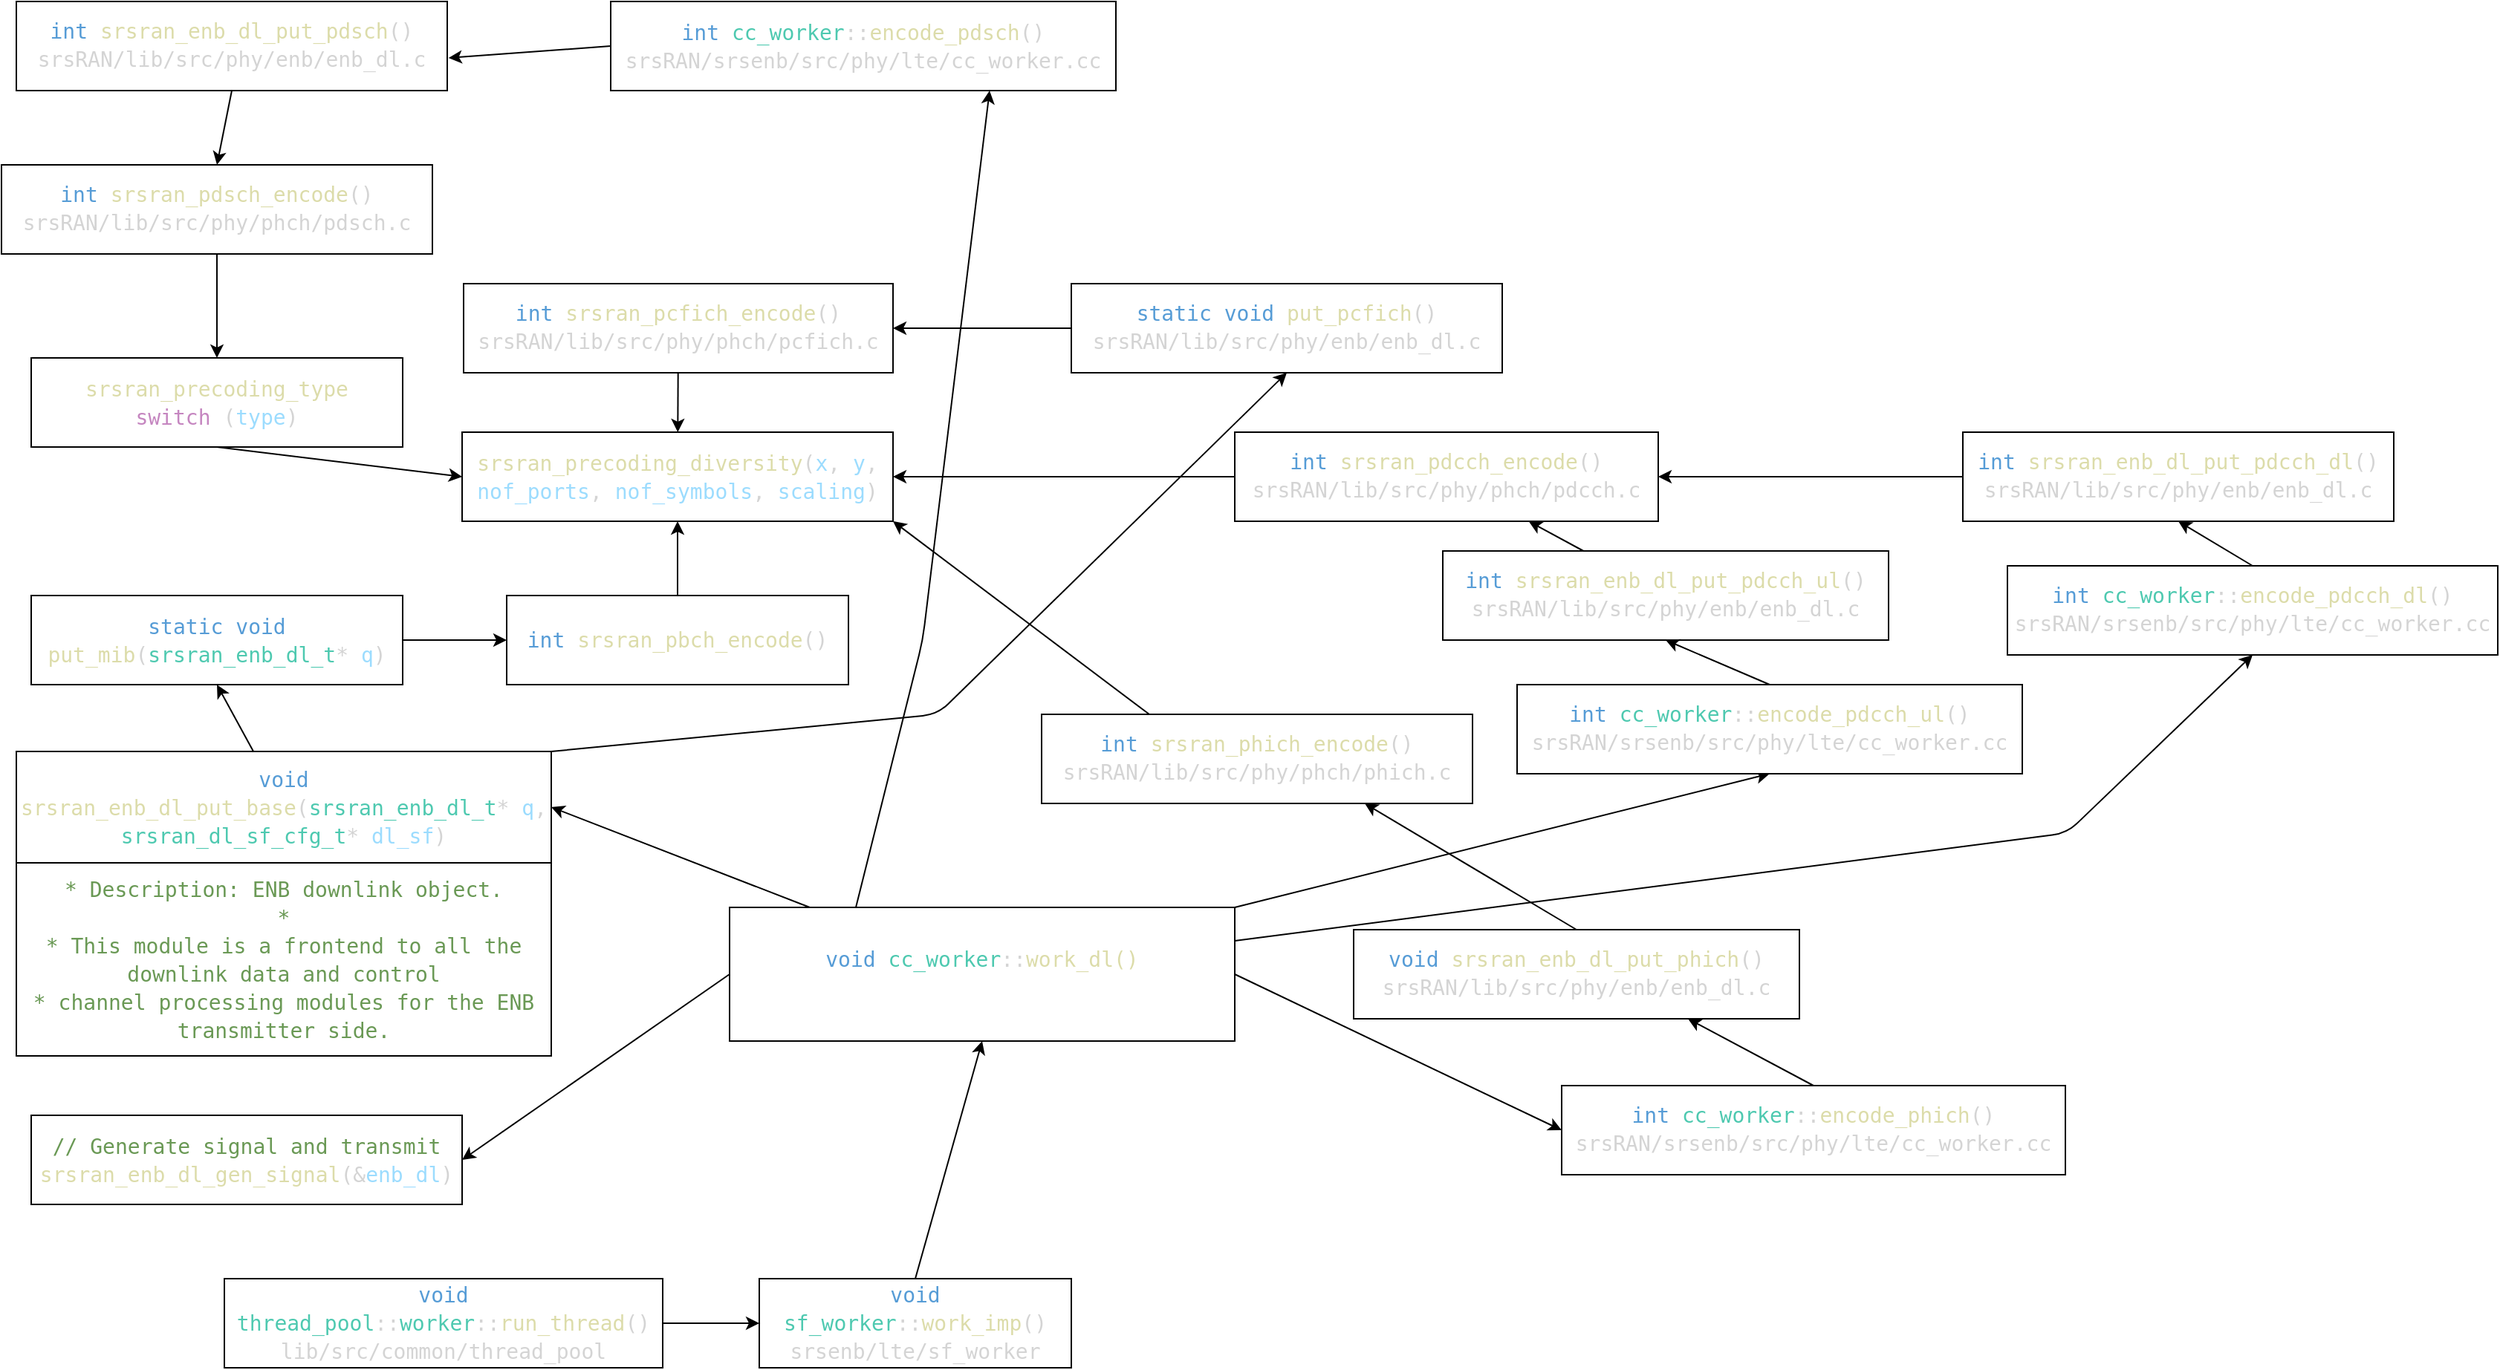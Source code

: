 <mxfile>
    <diagram id="Mt-PzZ6Dtlt6zmMSWGn5" name="Page-1">
        <mxGraphModel dx="921" dy="518" grid="1" gridSize="10" guides="1" tooltips="1" connect="1" arrows="1" fold="1" page="1" pageScale="1" pageWidth="850" pageHeight="1100" math="0" shadow="0">
            <root>
                <mxCell id="0"/>
                <mxCell id="1" parent="0"/>
                <mxCell id="10" style="edgeStyle=none;html=1;exitX=0.5;exitY=1;exitDx=0;exitDy=0;entryX=0;entryY=0.5;entryDx=0;entryDy=0;" parent="1" source="7" target="8" edge="1">
                    <mxGeometry relative="1" as="geometry"/>
                </mxCell>
                <mxCell id="7" value="&lt;div style=&quot;color: rgb(212, 212, 212); font-family: &amp;quot;Droid Sans Mono&amp;quot;, &amp;quot;monospace&amp;quot;, monospace; font-weight: normal; font-size: 14px; line-height: 19px;&quot;&gt;&lt;div&gt;&lt;span style=&quot;color: #dcdcaa;&quot;&gt;srsran_precoding_type&lt;/span&gt;&lt;/div&gt;&lt;div&gt;&lt;div style=&quot;line-height: 19px;&quot;&gt;&lt;span style=&quot;color: #c586c0;&quot;&gt;switch&lt;/span&gt; (&lt;span style=&quot;color: #9cdcfe;&quot;&gt;type&lt;/span&gt;)&lt;/div&gt;&lt;/div&gt;&lt;/div&gt;" style="rounded=0;whiteSpace=wrap;html=1;labelBackgroundColor=none;" parent="1" vertex="1">
                    <mxGeometry x="30" y="250" width="250" height="60" as="geometry"/>
                </mxCell>
                <mxCell id="8" value="&lt;div style=&quot;color: rgb(212, 212, 212); font-family: &amp;quot;Droid Sans Mono&amp;quot;, &amp;quot;monospace&amp;quot;, monospace; font-weight: normal; font-size: 14px; line-height: 19px;&quot;&gt;&lt;div&gt;&lt;span style=&quot;color: #dcdcaa;&quot;&gt;srsran_precoding_diversity&lt;/span&gt;&lt;span style=&quot;color: #d4d4d4;&quot;&gt;(&lt;/span&gt;&lt;span style=&quot;color: #9cdcfe;&quot;&gt;x&lt;/span&gt;&lt;span style=&quot;color: #d4d4d4;&quot;&gt;, &lt;/span&gt;&lt;span style=&quot;color: #9cdcfe;&quot;&gt;y&lt;/span&gt;&lt;span style=&quot;color: #d4d4d4;&quot;&gt;, &lt;/span&gt;&lt;span style=&quot;color: #9cdcfe;&quot;&gt;nof_ports&lt;/span&gt;&lt;span style=&quot;color: #d4d4d4;&quot;&gt;, &lt;/span&gt;&lt;span style=&quot;color: #9cdcfe;&quot;&gt;nof_symbols&lt;/span&gt;&lt;span style=&quot;color: #d4d4d4;&quot;&gt;, &lt;/span&gt;&lt;span style=&quot;color: #9cdcfe;&quot;&gt;scaling&lt;/span&gt;&lt;span style=&quot;color: #d4d4d4;&quot;&gt;)&lt;/span&gt;&lt;/div&gt;&lt;/div&gt;" style="rounded=0;whiteSpace=wrap;html=1;labelBackgroundColor=none;" parent="1" vertex="1">
                    <mxGeometry x="320" y="300" width="290" height="60" as="geometry"/>
                </mxCell>
                <mxCell id="13" style="edgeStyle=none;html=1;exitX=0.5;exitY=0;exitDx=0;exitDy=0;entryX=0.5;entryY=1;entryDx=0;entryDy=0;" parent="1" source="12" target="8" edge="1">
                    <mxGeometry relative="1" as="geometry"/>
                </mxCell>
                <mxCell id="12" value="&lt;div style=&quot;font-family: &amp;quot;Droid Sans Mono&amp;quot;, &amp;quot;monospace&amp;quot;, monospace; font-weight: normal; font-size: 14px; line-height: 19px; color: rgb(212, 212, 212);&quot;&gt;&lt;div&gt;&lt;span style=&quot;color: #569cd6;&quot;&gt;int&lt;/span&gt;&lt;span style=&quot;color: #d4d4d4;&quot;&gt; &lt;/span&gt;&lt;span style=&quot;color: #dcdcaa;&quot;&gt;srsran_pbch_encode&lt;/span&gt;&lt;span style=&quot;color: #d4d4d4;&quot;&gt;()&lt;/span&gt;&lt;/div&gt;&lt;/div&gt;" style="rounded=0;whiteSpace=wrap;html=1;labelBackgroundColor=none;" parent="1" vertex="1">
                    <mxGeometry x="350" y="410" width="230" height="60" as="geometry"/>
                </mxCell>
                <mxCell id="15" style="edgeStyle=none;html=1;" parent="1" source="14" target="12" edge="1">
                    <mxGeometry relative="1" as="geometry"/>
                </mxCell>
                <mxCell id="14" value="&lt;div style=&quot;color: rgb(212, 212, 212); font-family: &amp;quot;Droid Sans Mono&amp;quot;, &amp;quot;monospace&amp;quot;, monospace; font-weight: normal; font-size: 14px; line-height: 19px;&quot;&gt;&lt;div&gt;&lt;span style=&quot;color: #569cd6;&quot;&gt;static&lt;/span&gt;&lt;span style=&quot;color: #d4d4d4;&quot;&gt; &lt;/span&gt;&lt;span style=&quot;color: #569cd6;&quot;&gt;void&lt;/span&gt;&lt;span style=&quot;color: #d4d4d4;&quot;&gt; &lt;/span&gt;&lt;span style=&quot;color: #dcdcaa;&quot;&gt;put_mib&lt;/span&gt;&lt;span style=&quot;color: #d4d4d4;&quot;&gt;(&lt;/span&gt;&lt;span style=&quot;color: #4ec9b0;&quot;&gt;srsran_enb_dl_t&lt;/span&gt;&lt;span style=&quot;color: #d4d4d4;&quot;&gt;* &lt;/span&gt;&lt;span style=&quot;color: #9cdcfe;&quot;&gt;q&lt;/span&gt;&lt;span style=&quot;color: #d4d4d4;&quot;&gt;)&lt;/span&gt;&lt;/div&gt;&lt;/div&gt;" style="rounded=0;whiteSpace=wrap;html=1;labelBackgroundColor=none;" parent="1" vertex="1">
                    <mxGeometry x="30" y="410" width="250" height="60" as="geometry"/>
                </mxCell>
                <mxCell id="17" style="edgeStyle=none;html=1;entryX=0.5;entryY=1;entryDx=0;entryDy=0;" parent="1" source="16" target="14" edge="1">
                    <mxGeometry relative="1" as="geometry"/>
                </mxCell>
                <mxCell id="40" style="edgeStyle=none;html=1;exitX=1;exitY=0;exitDx=0;exitDy=0;entryX=0.5;entryY=1;entryDx=0;entryDy=0;" edge="1" parent="1" source="16" target="38">
                    <mxGeometry relative="1" as="geometry">
                        <Array as="points">
                            <mxPoint x="640" y="490"/>
                        </Array>
                    </mxGeometry>
                </mxCell>
                <mxCell id="16" value="&lt;div style=&quot;color: rgb(212, 212, 212); font-family: &amp;quot;Droid Sans Mono&amp;quot;, &amp;quot;monospace&amp;quot;, monospace; font-weight: normal; font-size: 14px; line-height: 19px;&quot;&gt;&lt;div&gt;&lt;span style=&quot;color: #569cd6;&quot;&gt;void&lt;/span&gt;&lt;span style=&quot;color: #d4d4d4;&quot;&gt; &lt;/span&gt;&lt;span style=&quot;color: #dcdcaa;&quot;&gt;srsran_enb_dl_put_base&lt;/span&gt;&lt;span style=&quot;color: #d4d4d4;&quot;&gt;(&lt;/span&gt;&lt;span style=&quot;color: #4ec9b0;&quot;&gt;srsran_enb_dl_t&lt;/span&gt;&lt;span style=&quot;color: #d4d4d4;&quot;&gt;* &lt;/span&gt;&lt;span style=&quot;color: #9cdcfe;&quot;&gt;q&lt;/span&gt;&lt;span style=&quot;color: #d4d4d4;&quot;&gt;, &lt;/span&gt;&lt;span style=&quot;color: #4ec9b0;&quot;&gt;srsran_dl_sf_cfg_t&lt;/span&gt;&lt;span style=&quot;color: #d4d4d4;&quot;&gt;* &lt;/span&gt;&lt;span style=&quot;color: #9cdcfe;&quot;&gt;dl_sf&lt;/span&gt;&lt;span style=&quot;color: #d4d4d4;&quot;&gt;)&lt;/span&gt;&lt;/div&gt;&lt;/div&gt;" style="rounded=0;whiteSpace=wrap;html=1;labelBackgroundColor=none;" parent="1" vertex="1">
                    <mxGeometry x="20" y="515" width="360" height="75" as="geometry"/>
                </mxCell>
                <mxCell id="18" value="&lt;div style=&quot;color: rgb(212, 212, 212); font-family: &amp;quot;Droid Sans Mono&amp;quot;, &amp;quot;monospace&amp;quot;, monospace; font-weight: normal; font-size: 14px; line-height: 19px;&quot;&gt;&lt;div&gt;&lt;span style=&quot;color: #6a9955;&quot;&gt; *  Description:  ENB downlink object.&lt;/span&gt;&lt;/div&gt;&lt;div&gt;&lt;span style=&quot;color: #6a9955;&quot;&gt; *&lt;/span&gt;&lt;/div&gt;&lt;div&gt;&lt;span style=&quot;color: #6a9955;&quot;&gt; *                This module is a frontend to all the downlink data and control&lt;/span&gt;&lt;/div&gt;&lt;div&gt;&lt;span style=&quot;color: #6a9955;&quot;&gt; *                channel processing modules for the ENB transmitter side.&lt;/span&gt;&lt;/div&gt;&lt;/div&gt;" style="rounded=0;whiteSpace=wrap;html=1;labelBackgroundColor=none;" parent="1" vertex="1">
                    <mxGeometry x="20" y="590" width="360" height="130" as="geometry"/>
                </mxCell>
                <mxCell id="20" style="edgeStyle=none;html=1;entryX=1;entryY=0.5;entryDx=0;entryDy=0;" parent="1" source="19" target="16" edge="1">
                    <mxGeometry relative="1" as="geometry"/>
                </mxCell>
                <mxCell id="22" style="edgeStyle=none;html=1;exitX=0;exitY=0.5;exitDx=0;exitDy=0;entryX=1;entryY=0.5;entryDx=0;entryDy=0;" parent="1" source="19" target="21" edge="1">
                    <mxGeometry relative="1" as="geometry"/>
                </mxCell>
                <mxCell id="35" style="edgeStyle=none;html=1;exitX=0.25;exitY=0;exitDx=0;exitDy=0;entryX=0.75;entryY=1;entryDx=0;entryDy=0;" parent="1" source="19" target="32" edge="1">
                    <mxGeometry relative="1" as="geometry">
                        <mxPoint x="670" y="440" as="targetPoint"/>
                        <Array as="points">
                            <mxPoint x="630" y="440"/>
                        </Array>
                    </mxGeometry>
                </mxCell>
                <mxCell id="47" style="edgeStyle=none;html=1;exitX=1;exitY=0;exitDx=0;exitDy=0;entryX=0.5;entryY=1;entryDx=0;entryDy=0;" edge="1" parent="1" source="19" target="45">
                    <mxGeometry relative="1" as="geometry"/>
                </mxCell>
                <mxCell id="54" style="edgeStyle=none;html=1;exitX=1;exitY=0.5;exitDx=0;exitDy=0;entryX=0;entryY=0.5;entryDx=0;entryDy=0;" edge="1" parent="1" source="19" target="52">
                    <mxGeometry relative="1" as="geometry"/>
                </mxCell>
                <mxCell id="59" style="edgeStyle=none;html=1;exitX=1;exitY=0.25;exitDx=0;exitDy=0;entryX=0.5;entryY=1;entryDx=0;entryDy=0;fontColor=#FFFFFF;" edge="1" parent="1" source="19" target="57">
                    <mxGeometry relative="1" as="geometry">
                        <Array as="points">
                            <mxPoint x="1400" y="570"/>
                        </Array>
                    </mxGeometry>
                </mxCell>
                <mxCell id="19" value="&lt;div style=&quot;line-height: 19px;&quot;&gt;&lt;div style=&quot;&quot;&gt;&lt;div style=&quot;font-family: &amp;quot;Droid Sans Mono&amp;quot;, &amp;quot;monospace&amp;quot;, monospace; font-size: 14px; font-weight: normal; color: rgb(212, 212, 212); line-height: 19px;&quot;&gt;&lt;span style=&quot;color: #569cd6;&quot;&gt;void&lt;/span&gt; &lt;span style=&quot;color: #4ec9b0;&quot;&gt;cc_worker&lt;/span&gt;::&lt;span style=&quot;color: #dcdcaa;&quot;&gt;work_dl()&lt;/span&gt;&lt;/div&gt;&lt;div style=&quot;line-height: 19px;&quot;&gt;&lt;font color=&quot;#ffffff&quot; face=&quot;Droid Sans Mono, monospace, monospace&quot;&gt;&lt;span style=&quot;font-size: 14px;&quot;&gt;srsRAN/srsenb/src/phy/lte/cc_worker.cc&lt;/span&gt;&lt;/font&gt;&lt;br&gt;&lt;/div&gt;&lt;/div&gt;&lt;/div&gt;" style="rounded=0;whiteSpace=wrap;html=1;labelBackgroundColor=none;" parent="1" vertex="1">
                    <mxGeometry x="500" y="620" width="340" height="90" as="geometry"/>
                </mxCell>
                <mxCell id="21" value="&lt;div style=&quot;color: rgb(212, 212, 212); font-family: &amp;quot;Droid Sans Mono&amp;quot;, &amp;quot;monospace&amp;quot;, monospace; font-weight: normal; font-size: 14px; line-height: 19px;&quot;&gt;&lt;div&gt;&lt;span style=&quot;color: #6a9955;&quot;&gt;  // Generate signal and transmit&lt;/span&gt;&lt;/div&gt;&lt;div&gt;&lt;span style=&quot;color: #d4d4d4;&quot;&gt;  &lt;/span&gt;&lt;span style=&quot;color: #dcdcaa;&quot;&gt;srsran_enb_dl_gen_signal&lt;/span&gt;&lt;span style=&quot;color: #d4d4d4;&quot;&gt;(&amp;amp;&lt;/span&gt;&lt;span style=&quot;color: #9cdcfe;&quot;&gt;enb_dl&lt;/span&gt;&lt;span style=&quot;color: #d4d4d4;&quot;&gt;)&lt;/span&gt;&lt;/div&gt;&lt;/div&gt;" style="rounded=0;whiteSpace=wrap;html=1;labelBackgroundColor=none;" parent="1" vertex="1">
                    <mxGeometry x="30" y="760" width="290" height="60" as="geometry"/>
                </mxCell>
                <mxCell id="24" style="edgeStyle=none;html=1;exitX=0.5;exitY=0;exitDx=0;exitDy=0;entryX=0.5;entryY=1;entryDx=0;entryDy=0;" parent="1" source="23" target="19" edge="1">
                    <mxGeometry relative="1" as="geometry"/>
                </mxCell>
                <mxCell id="23" value="&lt;div style=&quot;color: rgb(212, 212, 212); font-family: &amp;quot;Droid Sans Mono&amp;quot;, &amp;quot;monospace&amp;quot;, monospace; font-weight: normal; font-size: 14px; line-height: 19px;&quot;&gt;&lt;div&gt;&lt;span style=&quot;color: #569cd6;&quot;&gt;void&lt;/span&gt;&lt;span style=&quot;color: #d4d4d4;&quot;&gt; &lt;/span&gt;&lt;span style=&quot;color: #4ec9b0;&quot;&gt;sf_worker&lt;/span&gt;&lt;span style=&quot;color: #d4d4d4;&quot;&gt;::&lt;/span&gt;&lt;span style=&quot;color: #dcdcaa;&quot;&gt;work_imp&lt;/span&gt;&lt;span style=&quot;color: #d4d4d4;&quot;&gt;()&lt;/span&gt;&lt;/div&gt;&lt;div&gt;&lt;span style=&quot;color: #d4d4d4;&quot;&gt;srsenb/lte/sf_worker&lt;/span&gt;&lt;/div&gt;&lt;/div&gt;" style="rounded=0;whiteSpace=wrap;html=1;labelBackgroundColor=none;" parent="1" vertex="1">
                    <mxGeometry x="520" y="870" width="210" height="60" as="geometry"/>
                </mxCell>
                <mxCell id="26" style="edgeStyle=none;html=1;exitX=1;exitY=0.5;exitDx=0;exitDy=0;entryX=0;entryY=0.5;entryDx=0;entryDy=0;" parent="1" source="25" target="23" edge="1">
                    <mxGeometry relative="1" as="geometry"/>
                </mxCell>
                <mxCell id="25" value="&lt;div style=&quot;color: rgb(212, 212, 212); font-family: &amp;quot;Droid Sans Mono&amp;quot;, &amp;quot;monospace&amp;quot;, monospace; font-weight: normal; font-size: 14px; line-height: 19px;&quot;&gt;&lt;div&gt;&lt;span style=&quot;color: #569cd6;&quot;&gt;void&lt;/span&gt;&lt;span style=&quot;color: #d4d4d4;&quot;&gt; &lt;/span&gt;&lt;span style=&quot;color: #4ec9b0;&quot;&gt;thread_pool&lt;/span&gt;&lt;span style=&quot;color: #d4d4d4;&quot;&gt;::&lt;/span&gt;&lt;span style=&quot;color: #4ec9b0;&quot;&gt;worker&lt;/span&gt;&lt;span style=&quot;color: #d4d4d4;&quot;&gt;::&lt;/span&gt;&lt;span style=&quot;color: #dcdcaa;&quot;&gt;run_thread&lt;/span&gt;&lt;span style=&quot;color: #d4d4d4;&quot;&gt;()&lt;/span&gt;&lt;/div&gt;&lt;div&gt;&lt;span style=&quot;color: #d4d4d4;&quot;&gt;lib/src/common/thread_pool&lt;/span&gt;&lt;/div&gt;&lt;/div&gt;" style="rounded=0;whiteSpace=wrap;html=1;labelBackgroundColor=none;" parent="1" vertex="1">
                    <mxGeometry x="160" y="870" width="295" height="60" as="geometry"/>
                </mxCell>
                <mxCell id="28" style="edgeStyle=none;html=1;entryX=0.5;entryY=0;entryDx=0;entryDy=0;" parent="1" source="27" target="7" edge="1">
                    <mxGeometry relative="1" as="geometry"/>
                </mxCell>
                <mxCell id="27" value="&lt;div style=&quot;line-height: 19px;&quot;&gt;&lt;div style=&quot;color: rgb(212, 212, 212); font-family: &amp;quot;Droid Sans Mono&amp;quot;, &amp;quot;monospace&amp;quot;, monospace; font-size: 14px; font-weight: normal;&quot;&gt;&lt;span style=&quot;color: #569cd6;&quot;&gt;int&lt;/span&gt;&lt;span style=&quot;color: #d4d4d4;&quot;&gt; &lt;/span&gt;&lt;span style=&quot;color: #dcdcaa;&quot;&gt;srsran_pdsch_encode&lt;/span&gt;&lt;span style=&quot;color: #d4d4d4;&quot;&gt;()&lt;/span&gt;&lt;/div&gt;&lt;div style=&quot;&quot;&gt;&lt;font face=&quot;Droid Sans Mono, monospace, monospace&quot; color=&quot;#d4d4d4&quot;&gt;&lt;span style=&quot;font-size: 14px;&quot;&gt;srsRAN/lib/src/phy/phch/pdsch.c&lt;/span&gt;&lt;/font&gt;&lt;br&gt;&lt;/div&gt;&lt;/div&gt;" style="rounded=0;whiteSpace=wrap;html=1;labelBackgroundColor=none;" parent="1" vertex="1">
                    <mxGeometry x="10" y="120" width="290" height="60" as="geometry"/>
                </mxCell>
                <mxCell id="31" style="edgeStyle=none;html=1;exitX=0.5;exitY=1;exitDx=0;exitDy=0;entryX=0.5;entryY=0;entryDx=0;entryDy=0;" parent="1" source="29" target="27" edge="1">
                    <mxGeometry relative="1" as="geometry"/>
                </mxCell>
                <mxCell id="29" value="&lt;div style=&quot;color: rgb(212, 212, 212); font-family: &amp;quot;Droid Sans Mono&amp;quot;, &amp;quot;monospace&amp;quot;, monospace; font-size: 14px; line-height: 19px;&quot;&gt;&lt;span style=&quot;color: #569cd6;&quot;&gt;int&lt;/span&gt; &lt;span style=&quot;color: #dcdcaa;&quot;&gt;srsran_enb_dl_put_pdsch&lt;/span&gt;()&lt;/div&gt;&lt;div style=&quot;line-height: 19px;&quot;&gt;&lt;font face=&quot;Droid Sans Mono, monospace, monospace&quot; color=&quot;#d4d4d4&quot;&gt;&lt;span style=&quot;font-size: 14px;&quot;&gt;srsRAN/lib/src/phy/enb/enb_dl.c&lt;/span&gt;&lt;/font&gt;&lt;br&gt;&lt;/div&gt;" style="rounded=0;whiteSpace=wrap;html=1;labelBackgroundColor=none;" parent="1" vertex="1">
                    <mxGeometry x="20" y="10" width="290" height="60" as="geometry"/>
                </mxCell>
                <mxCell id="33" style="edgeStyle=none;html=1;exitX=0;exitY=0.5;exitDx=0;exitDy=0;entryX=1.003;entryY=0.633;entryDx=0;entryDy=0;entryPerimeter=0;" parent="1" source="32" target="29" edge="1">
                    <mxGeometry relative="1" as="geometry"/>
                </mxCell>
                <mxCell id="32" value="&lt;div style=&quot;color: rgb(212, 212, 212); font-family: &amp;quot;Droid Sans Mono&amp;quot;, &amp;quot;monospace&amp;quot;, monospace; font-size: 14px; line-height: 19px;&quot;&gt;&lt;span style=&quot;color: #569cd6;&quot;&gt;int&lt;/span&gt; &lt;span style=&quot;color: #4ec9b0;&quot;&gt;cc_worker&lt;/span&gt;::&lt;span style=&quot;color: #dcdcaa;&quot;&gt;encode_pdsch&lt;/span&gt;()&lt;/div&gt;&lt;div style=&quot;color: rgb(212, 212, 212); font-family: &amp;quot;Droid Sans Mono&amp;quot;, &amp;quot;monospace&amp;quot;, monospace; font-size: 14px; line-height: 19px;&quot;&gt;&lt;span style=&quot;font-family: &amp;quot;Droid Sans Mono&amp;quot;, monospace, monospace; background-color: initial;&quot;&gt;srsRAN/srsenb/src/phy/lte/cc_worker.cc&lt;/span&gt;&lt;/div&gt;" style="rounded=0;whiteSpace=wrap;html=1;labelBackgroundColor=none;" parent="1" vertex="1">
                    <mxGeometry x="420" y="10" width="340" height="60" as="geometry"/>
                </mxCell>
                <mxCell id="37" style="edgeStyle=none;html=1;" edge="1" parent="1" source="36" target="8">
                    <mxGeometry relative="1" as="geometry"/>
                </mxCell>
                <mxCell id="36" value="&lt;div style=&quot;line-height: 19px;&quot;&gt;&lt;div style=&quot;color: rgb(212, 212, 212); font-family: &amp;quot;Droid Sans Mono&amp;quot;, &amp;quot;monospace&amp;quot;, monospace; font-size: 14px; font-weight: normal;&quot;&gt;&lt;span style=&quot;color: #569cd6;&quot;&gt;int&lt;/span&gt;&lt;span style=&quot;color: #d4d4d4;&quot;&gt; &lt;/span&gt;&lt;span style=&quot;color: #dcdcaa;&quot;&gt;srsran_pcfich_encode&lt;/span&gt;&lt;span style=&quot;color: #d4d4d4;&quot;&gt;()&lt;/span&gt;&lt;/div&gt;&lt;div style=&quot;&quot;&gt;&lt;font face=&quot;Droid Sans Mono, monospace, monospace&quot; color=&quot;#d4d4d4&quot;&gt;&lt;span style=&quot;font-size: 14px;&quot;&gt;srsRAN/lib/src/phy/phch/pcfich.c&lt;/span&gt;&lt;/font&gt;&lt;br&gt;&lt;/div&gt;&lt;/div&gt;" style="rounded=0;whiteSpace=wrap;html=1;labelBackgroundColor=none;" vertex="1" parent="1">
                    <mxGeometry x="321" y="200" width="289" height="60" as="geometry"/>
                </mxCell>
                <mxCell id="39" style="edgeStyle=none;html=1;exitX=0;exitY=0.5;exitDx=0;exitDy=0;entryX=1;entryY=0.5;entryDx=0;entryDy=0;" edge="1" parent="1" source="38" target="36">
                    <mxGeometry relative="1" as="geometry"/>
                </mxCell>
                <mxCell id="38" value="&lt;div style=&quot;color: rgb(212, 212, 212); font-family: &amp;quot;Droid Sans Mono&amp;quot;, &amp;quot;monospace&amp;quot;, monospace; font-size: 14px; line-height: 19px;&quot;&gt;&lt;span style=&quot;color: #569cd6;&quot;&gt;static&lt;/span&gt; &lt;span style=&quot;color: #569cd6;&quot;&gt;void&lt;/span&gt; &lt;span style=&quot;color: #dcdcaa;&quot;&gt;put_pcfich&lt;/span&gt;()&lt;/div&gt;&lt;div style=&quot;line-height: 19px;&quot;&gt;&lt;font face=&quot;Droid Sans Mono, monospace, monospace&quot; color=&quot;#d4d4d4&quot;&gt;&lt;span style=&quot;font-size: 14px;&quot;&gt;srsRAN/lib/src/phy/enb/enb_dl.c&lt;/span&gt;&lt;/font&gt;&lt;br&gt;&lt;/div&gt;" style="rounded=0;whiteSpace=wrap;html=1;labelBackgroundColor=none;" vertex="1" parent="1">
                    <mxGeometry x="730" y="200" width="290" height="60" as="geometry"/>
                </mxCell>
                <mxCell id="42" style="edgeStyle=none;html=1;entryX=1;entryY=0.5;entryDx=0;entryDy=0;" edge="1" parent="1" source="41" target="8">
                    <mxGeometry relative="1" as="geometry"/>
                </mxCell>
                <mxCell id="41" value="&lt;div style=&quot;line-height: 19px;&quot;&gt;&lt;div style=&quot;color: rgb(212, 212, 212); font-family: &amp;quot;Droid Sans Mono&amp;quot;, &amp;quot;monospace&amp;quot;, monospace; font-size: 14px; font-weight: normal;&quot;&gt;&lt;span style=&quot;color: #569cd6;&quot;&gt;int&lt;/span&gt;&lt;span style=&quot;color: #d4d4d4;&quot;&gt; &lt;/span&gt;&lt;span style=&quot;color: #dcdcaa;&quot;&gt;srsran_pdcch_encode&lt;/span&gt;&lt;span style=&quot;color: #d4d4d4;&quot;&gt;()&lt;/span&gt;&lt;/div&gt;&lt;div style=&quot;&quot;&gt;&lt;font face=&quot;Droid Sans Mono, monospace, monospace&quot; color=&quot;#d4d4d4&quot;&gt;&lt;span style=&quot;font-size: 14px;&quot;&gt;srsRAN/lib/src/phy/phch/pdcch.c&lt;/span&gt;&lt;/font&gt;&lt;br&gt;&lt;/div&gt;&lt;/div&gt;" style="rounded=0;whiteSpace=wrap;html=1;labelBackgroundColor=none;" vertex="1" parent="1">
                    <mxGeometry x="840" y="300" width="285" height="60" as="geometry"/>
                </mxCell>
                <mxCell id="44" style="edgeStyle=none;html=1;" edge="1" parent="1" source="43" target="41">
                    <mxGeometry relative="1" as="geometry"/>
                </mxCell>
                <mxCell id="43" value="&lt;div style=&quot;color: rgb(212, 212, 212); font-family: &amp;quot;Droid Sans Mono&amp;quot;, &amp;quot;monospace&amp;quot;, monospace; font-size: 14px; line-height: 19px;&quot;&gt;&lt;span style=&quot;color: #569cd6;&quot;&gt;int&lt;/span&gt; &lt;span style=&quot;color: #dcdcaa;&quot;&gt;srsran_enb_dl_put_pdcch_ul&lt;/span&gt;()&lt;/div&gt;&lt;div style=&quot;line-height: 19px;&quot;&gt;&lt;font face=&quot;Droid Sans Mono, monospace, monospace&quot; color=&quot;#d4d4d4&quot;&gt;&lt;span style=&quot;font-size: 14px;&quot;&gt;srsRAN/lib/src/phy/enb/enb_dl.c&lt;/span&gt;&lt;/font&gt;&lt;/div&gt;" style="rounded=0;whiteSpace=wrap;html=1;labelBackgroundColor=none;" vertex="1" parent="1">
                    <mxGeometry x="980" y="380" width="300" height="60" as="geometry"/>
                </mxCell>
                <mxCell id="46" style="edgeStyle=none;html=1;exitX=0.5;exitY=0;exitDx=0;exitDy=0;entryX=0.5;entryY=1;entryDx=0;entryDy=0;" edge="1" parent="1" source="45" target="43">
                    <mxGeometry relative="1" as="geometry"/>
                </mxCell>
                <mxCell id="45" value="&lt;div style=&quot;color: rgb(212, 212, 212); font-family: &amp;quot;Droid Sans Mono&amp;quot;, &amp;quot;monospace&amp;quot;, monospace; font-size: 14px; line-height: 19px;&quot;&gt;&lt;span style=&quot;color: #569cd6;&quot;&gt;int&lt;/span&gt; &lt;span style=&quot;color: #4ec9b0;&quot;&gt;cc_worker&lt;/span&gt;::&lt;span style=&quot;color: #dcdcaa;&quot;&gt;encode_pdcch_ul&lt;/span&gt;()&lt;/div&gt;&lt;div style=&quot;line-height: 19px;&quot;&gt;&lt;font face=&quot;Droid Sans Mono, monospace, monospace&quot; color=&quot;#d4d4d4&quot;&gt;&lt;span style=&quot;font-size: 14px;&quot;&gt;srsRAN/srsenb/src/phy/lte/cc_worker.cc&lt;/span&gt;&lt;/font&gt;&lt;br&gt;&lt;/div&gt;" style="rounded=0;whiteSpace=wrap;html=1;labelBackgroundColor=none;" vertex="1" parent="1">
                    <mxGeometry x="1030" y="470" width="340" height="60" as="geometry"/>
                </mxCell>
                <mxCell id="49" style="edgeStyle=none;html=1;exitX=0.25;exitY=0;exitDx=0;exitDy=0;entryX=1;entryY=1;entryDx=0;entryDy=0;" edge="1" parent="1" source="48" target="8">
                    <mxGeometry relative="1" as="geometry"/>
                </mxCell>
                <mxCell id="48" value="&lt;div style=&quot;color: rgb(212, 212, 212); font-family: &amp;quot;Droid Sans Mono&amp;quot;, &amp;quot;monospace&amp;quot;, monospace; font-size: 14px; line-height: 19px;&quot;&gt;&lt;span style=&quot;color: #569cd6;&quot;&gt;int&lt;/span&gt; &lt;span style=&quot;color: #dcdcaa;&quot;&gt;srsran_phich_encode&lt;/span&gt;()&lt;/div&gt;&lt;div style=&quot;line-height: 19px;&quot;&gt;&lt;font face=&quot;Droid Sans Mono, monospace, monospace&quot; color=&quot;#d4d4d4&quot;&gt;&lt;span style=&quot;font-size: 14px;&quot;&gt;srsRAN/lib/src/phy/phch/phich.c&lt;/span&gt;&lt;/font&gt;&lt;br&gt;&lt;/div&gt;" style="rounded=0;whiteSpace=wrap;html=1;labelBackgroundColor=none;" vertex="1" parent="1">
                    <mxGeometry x="710" y="490" width="290" height="60" as="geometry"/>
                </mxCell>
                <mxCell id="51" style="edgeStyle=none;html=1;exitX=0.5;exitY=0;exitDx=0;exitDy=0;entryX=0.75;entryY=1;entryDx=0;entryDy=0;" edge="1" parent="1" source="50" target="48">
                    <mxGeometry relative="1" as="geometry"/>
                </mxCell>
                <mxCell id="50" value="&lt;div style=&quot;line-height: 19px;&quot;&gt;&lt;div style=&quot;color: rgb(212, 212, 212); font-family: &amp;quot;Droid Sans Mono&amp;quot;, &amp;quot;monospace&amp;quot;, monospace; font-size: 14px; font-weight: normal;&quot;&gt;&lt;span style=&quot;color: #569cd6;&quot;&gt;void&lt;/span&gt;&lt;span style=&quot;color: #d4d4d4;&quot;&gt; &lt;/span&gt;&lt;span style=&quot;color: #dcdcaa;&quot;&gt;srsran_enb_dl_put_phich&lt;/span&gt;&lt;span style=&quot;color: #d4d4d4;&quot;&gt;()&lt;/span&gt;&lt;/div&gt;&lt;div style=&quot;&quot;&gt;&lt;font face=&quot;Droid Sans Mono, monospace, monospace&quot; color=&quot;#d4d4d4&quot;&gt;&lt;span style=&quot;font-size: 14px;&quot;&gt;srsRAN/lib/src/phy/enb/enb_dl.c&lt;/span&gt;&lt;/font&gt;&lt;br&gt;&lt;/div&gt;&lt;/div&gt;" style="rounded=0;whiteSpace=wrap;html=1;labelBackgroundColor=none;" vertex="1" parent="1">
                    <mxGeometry x="920" y="635" width="300" height="60" as="geometry"/>
                </mxCell>
                <mxCell id="53" style="edgeStyle=none;html=1;exitX=0.5;exitY=0;exitDx=0;exitDy=0;entryX=0.75;entryY=1;entryDx=0;entryDy=0;" edge="1" parent="1" source="52" target="50">
                    <mxGeometry relative="1" as="geometry"/>
                </mxCell>
                <mxCell id="52" value="&lt;div style=&quot;line-height: 19px;&quot;&gt;&lt;div style=&quot;color: rgb(212, 212, 212); font-family: &amp;quot;Droid Sans Mono&amp;quot;, &amp;quot;monospace&amp;quot;, monospace; font-size: 14px; font-weight: normal;&quot;&gt;&lt;span style=&quot;color: #569cd6;&quot;&gt;int&lt;/span&gt;&lt;span style=&quot;color: #d4d4d4;&quot;&gt; &lt;/span&gt;&lt;span style=&quot;color: #4ec9b0;&quot;&gt;cc_worker&lt;/span&gt;&lt;span style=&quot;color: #d4d4d4;&quot;&gt;::&lt;/span&gt;&lt;span style=&quot;color: #dcdcaa;&quot;&gt;encode_phich&lt;/span&gt;&lt;span style=&quot;color: #d4d4d4;&quot;&gt;()&lt;/span&gt;&lt;/div&gt;&lt;div style=&quot;&quot;&gt;&lt;font face=&quot;Droid Sans Mono, monospace, monospace&quot; color=&quot;#d4d4d4&quot;&gt;&lt;span style=&quot;font-size: 14px;&quot;&gt;srsRAN/srsenb/src/phy/lte/cc_worker.cc&lt;/span&gt;&lt;/font&gt;&lt;br&gt;&lt;/div&gt;&lt;/div&gt;" style="rounded=0;whiteSpace=wrap;html=1;labelBackgroundColor=none;" vertex="1" parent="1">
                    <mxGeometry x="1060" y="740" width="339" height="60" as="geometry"/>
                </mxCell>
                <mxCell id="56" style="edgeStyle=none;html=1;exitX=0;exitY=0.5;exitDx=0;exitDy=0;entryX=1;entryY=0.5;entryDx=0;entryDy=0;fontColor=#FFFFFF;" edge="1" parent="1" source="55" target="41">
                    <mxGeometry relative="1" as="geometry"/>
                </mxCell>
                <mxCell id="55" value="&lt;div style=&quot;color: rgb(212, 212, 212); font-family: &amp;quot;Droid Sans Mono&amp;quot;, &amp;quot;monospace&amp;quot;, monospace; font-size: 14px; line-height: 19px;&quot;&gt;&lt;span style=&quot;color: #569cd6;&quot;&gt;int&lt;/span&gt; &lt;span style=&quot;color: #dcdcaa;&quot;&gt;srsran_enb_dl_put_pdcch_dl&lt;/span&gt;()&lt;/div&gt;&lt;div style=&quot;line-height: 19px;&quot;&gt;&lt;font face=&quot;Droid Sans Mono, monospace, monospace&quot; color=&quot;#d4d4d4&quot;&gt;&lt;span style=&quot;font-size: 14px;&quot;&gt;srsRAN/lib/src/phy/enb/enb_dl.c&lt;/span&gt;&lt;/font&gt;&lt;br&gt;&lt;/div&gt;" style="rounded=0;whiteSpace=wrap;html=1;labelBackgroundColor=none;fontColor=#FFFFFF;" vertex="1" parent="1">
                    <mxGeometry x="1330" y="300" width="290" height="60" as="geometry"/>
                </mxCell>
                <mxCell id="58" style="edgeStyle=none;html=1;exitX=0.5;exitY=0;exitDx=0;exitDy=0;entryX=0.5;entryY=1;entryDx=0;entryDy=0;fontColor=#FFFFFF;" edge="1" parent="1" source="57" target="55">
                    <mxGeometry relative="1" as="geometry"/>
                </mxCell>
                <mxCell id="57" value="&lt;div style=&quot;line-height: 19px;&quot;&gt;&lt;div style=&quot;color: rgb(212, 212, 212); font-family: &amp;quot;Droid Sans Mono&amp;quot;, &amp;quot;monospace&amp;quot;, monospace; font-size: 14px; font-weight: normal;&quot;&gt;&lt;span style=&quot;color: #569cd6;&quot;&gt;int&lt;/span&gt;&lt;span style=&quot;color: #d4d4d4;&quot;&gt; &lt;/span&gt;&lt;span style=&quot;color: #4ec9b0;&quot;&gt;cc_worker&lt;/span&gt;&lt;span style=&quot;color: #d4d4d4;&quot;&gt;::&lt;/span&gt;&lt;span style=&quot;color: #dcdcaa;&quot;&gt;encode_pdcch_dl&lt;/span&gt;&lt;span style=&quot;color: #d4d4d4;&quot;&gt;()&lt;/span&gt;&lt;/div&gt;&lt;div style=&quot;&quot;&gt;&lt;font face=&quot;Droid Sans Mono, monospace, monospace&quot; color=&quot;#d4d4d4&quot;&gt;&lt;span style=&quot;font-size: 14px;&quot;&gt;srsRAN/srsenb/src/phy/lte/cc_worker.cc&lt;/span&gt;&lt;/font&gt;&lt;br&gt;&lt;/div&gt;&lt;/div&gt;" style="rounded=0;whiteSpace=wrap;html=1;labelBackgroundColor=none;fontColor=#FFFFFF;" vertex="1" parent="1">
                    <mxGeometry x="1360" y="390" width="330" height="60" as="geometry"/>
                </mxCell>
            </root>
        </mxGraphModel>
    </diagram>
</mxfile>